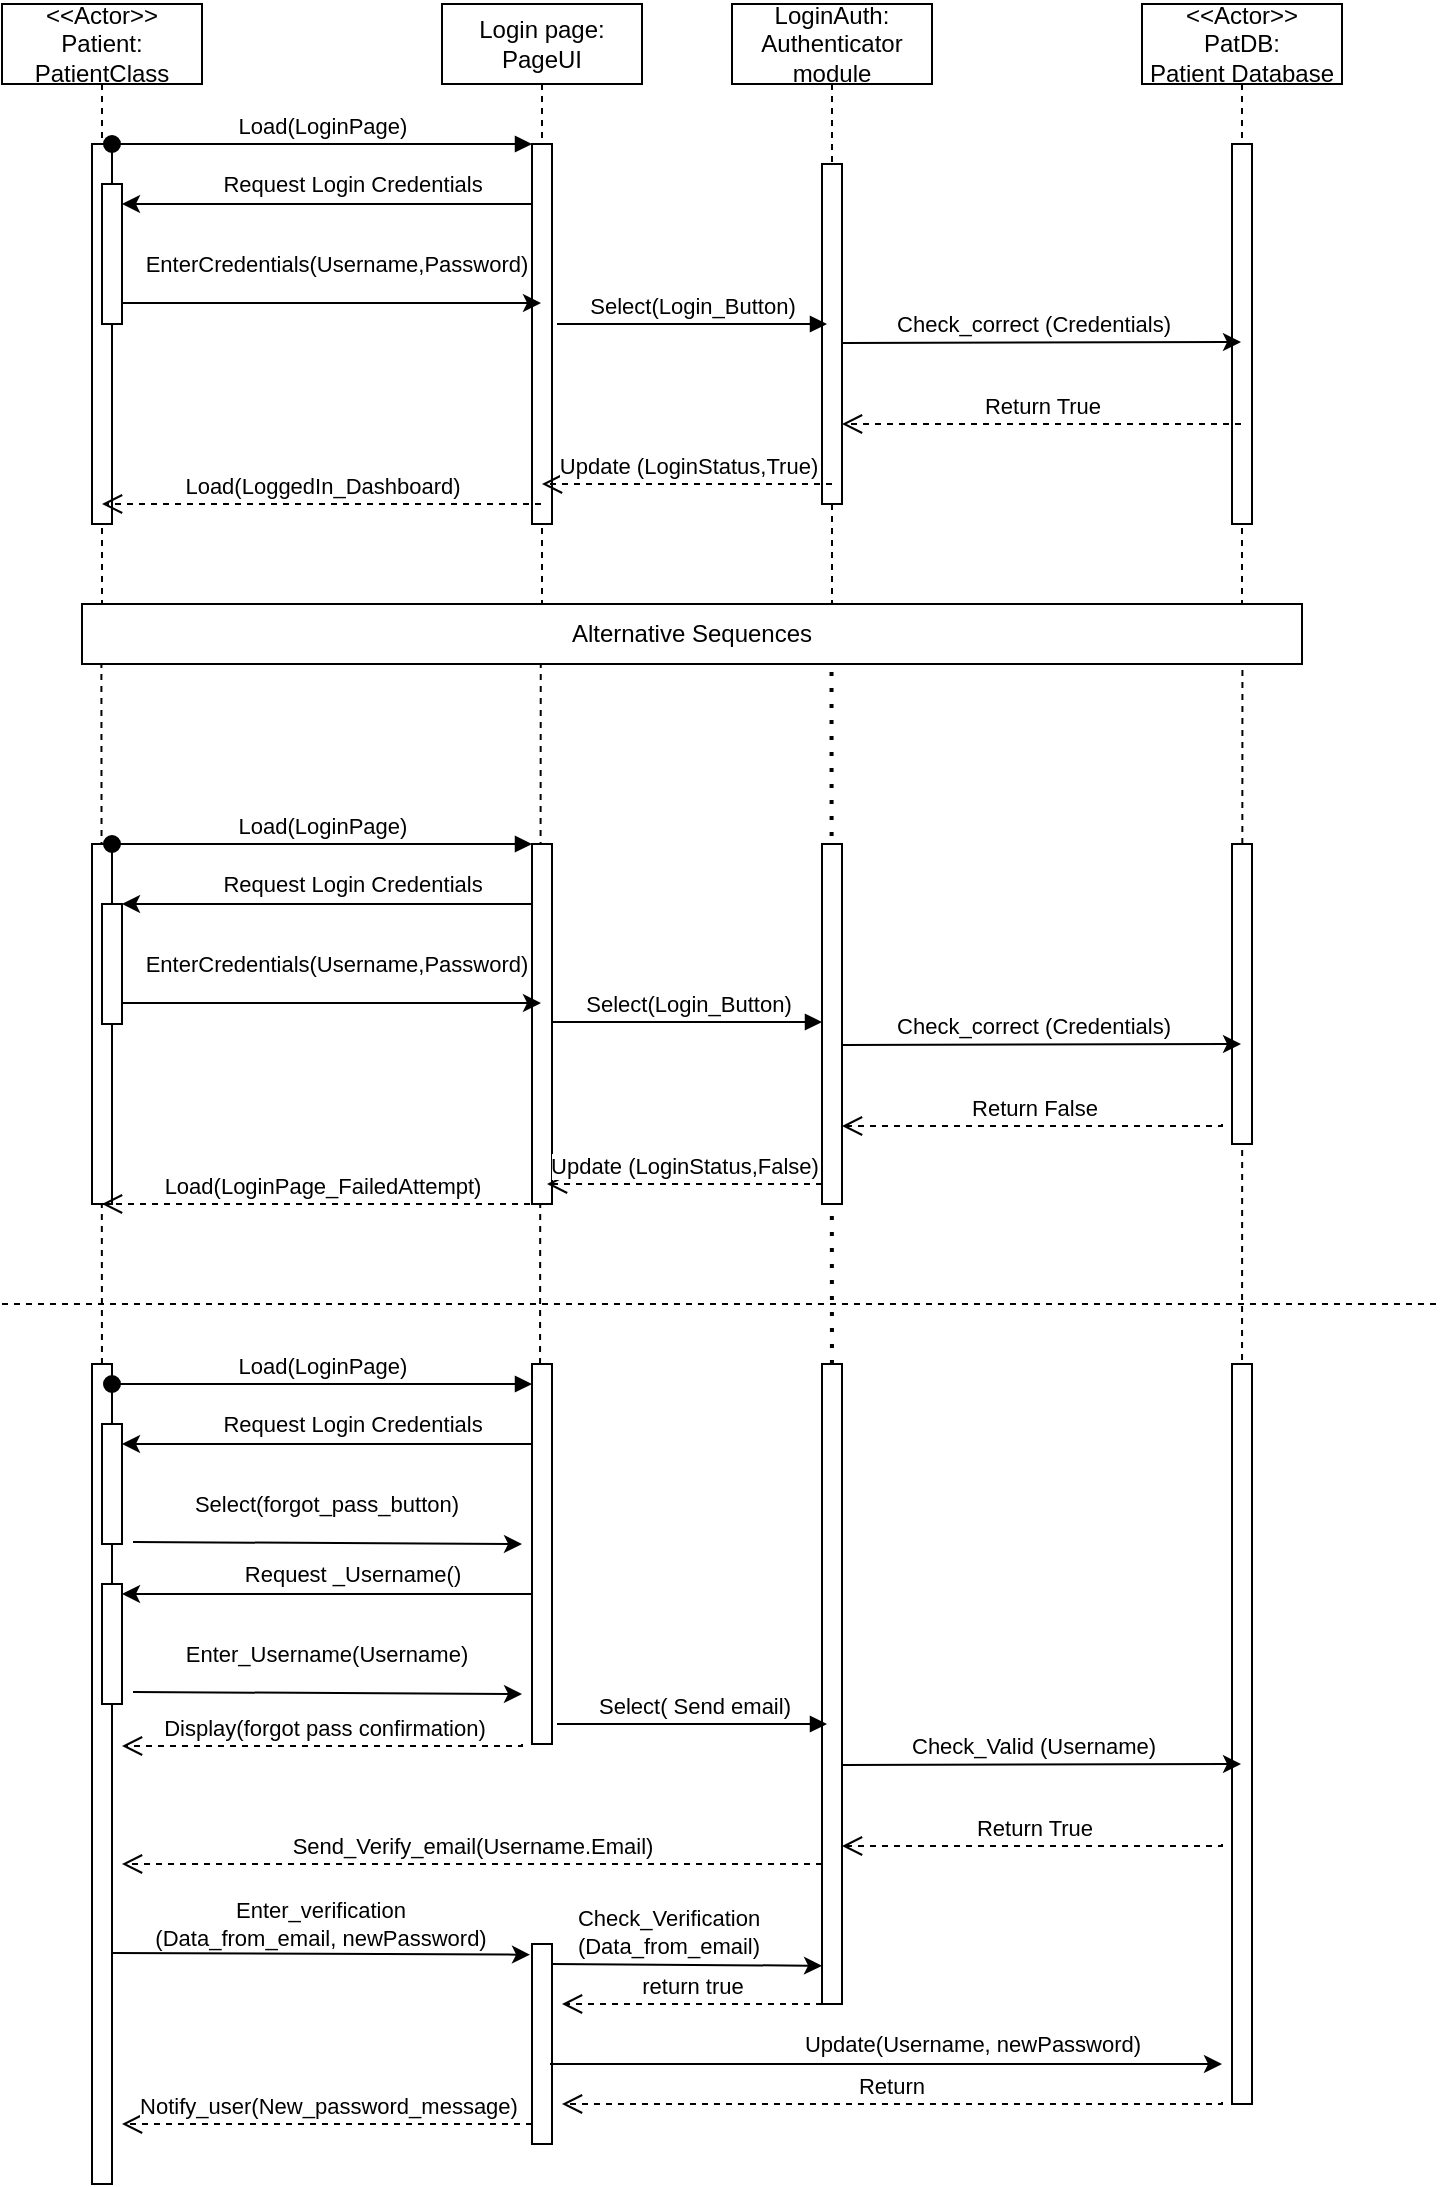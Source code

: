 <mxfile version="21.8.2" type="github">
  <diagram name="Page-1" id="2YBvvXClWsGukQMizWep">
    <mxGraphModel dx="986" dy="459" grid="1" gridSize="10" guides="1" tooltips="1" connect="1" arrows="1" fold="1" page="1" pageScale="1" pageWidth="850" pageHeight="1100" math="0" shadow="0">
      <root>
        <mxCell id="0" />
        <mxCell id="1" parent="0" />
        <mxCell id="aM9ryv3xv72pqoxQDRHE-1" value="Login page:&lt;br&gt;PageUI" style="shape=umlLifeline;perimeter=lifelinePerimeter;whiteSpace=wrap;html=1;container=0;dropTarget=0;collapsible=0;recursiveResize=0;outlineConnect=0;portConstraint=eastwest;newEdgeStyle={&quot;edgeStyle&quot;:&quot;elbowEdgeStyle&quot;,&quot;elbow&quot;:&quot;vertical&quot;,&quot;curved&quot;:0,&quot;rounded&quot;:0};" parent="1" vertex="1">
          <mxGeometry x="280" y="40" width="100" height="300" as="geometry" />
        </mxCell>
        <mxCell id="aM9ryv3xv72pqoxQDRHE-2" value="" style="html=1;points=[];perimeter=orthogonalPerimeter;outlineConnect=0;targetShapes=umlLifeline;portConstraint=eastwest;newEdgeStyle={&quot;edgeStyle&quot;:&quot;elbowEdgeStyle&quot;,&quot;elbow&quot;:&quot;vertical&quot;,&quot;curved&quot;:0,&quot;rounded&quot;:0};" parent="aM9ryv3xv72pqoxQDRHE-1" vertex="1">
          <mxGeometry x="45" y="70" width="10" height="190" as="geometry" />
        </mxCell>
        <mxCell id="aM9ryv3xv72pqoxQDRHE-5" value="LoginAuth:&lt;br&gt;Authenticator module" style="shape=umlLifeline;perimeter=lifelinePerimeter;whiteSpace=wrap;html=1;container=0;dropTarget=0;collapsible=0;recursiveResize=0;outlineConnect=0;portConstraint=eastwest;newEdgeStyle={&quot;edgeStyle&quot;:&quot;elbowEdgeStyle&quot;,&quot;elbow&quot;:&quot;vertical&quot;,&quot;curved&quot;:0,&quot;rounded&quot;:0};" parent="1" vertex="1">
          <mxGeometry x="425" y="40" width="100" height="300" as="geometry" />
        </mxCell>
        <mxCell id="aM9ryv3xv72pqoxQDRHE-6" value="" style="html=1;points=[];perimeter=orthogonalPerimeter;outlineConnect=0;targetShapes=umlLifeline;portConstraint=eastwest;newEdgeStyle={&quot;edgeStyle&quot;:&quot;elbowEdgeStyle&quot;,&quot;elbow&quot;:&quot;vertical&quot;,&quot;curved&quot;:0,&quot;rounded&quot;:0};" parent="aM9ryv3xv72pqoxQDRHE-5" vertex="1">
          <mxGeometry x="45" y="80" width="10" height="170" as="geometry" />
        </mxCell>
        <mxCell id="aM9ryv3xv72pqoxQDRHE-7" value="Select(Login_Button)" style="html=1;verticalAlign=bottom;endArrow=block;edgeStyle=elbowEdgeStyle;elbow=vertical;curved=0;rounded=0;" parent="1" edge="1">
          <mxGeometry relative="1" as="geometry">
            <mxPoint x="337.5" y="200" as="sourcePoint" />
            <Array as="points" />
            <mxPoint x="472.5" y="200" as="targetPoint" />
          </mxGeometry>
        </mxCell>
        <mxCell id="aM9ryv3xv72pqoxQDRHE-8" value="Update (LoginStatus,True)" style="html=1;verticalAlign=bottom;endArrow=open;dashed=1;endSize=8;edgeStyle=elbowEdgeStyle;elbow=vertical;curved=0;rounded=0;" parent="1" edge="1">
          <mxGeometry relative="1" as="geometry">
            <mxPoint x="330" y="280" as="targetPoint" />
            <Array as="points">
              <mxPoint x="425" y="280" />
              <mxPoint x="325" y="300" />
            </Array>
            <mxPoint x="475" y="280" as="sourcePoint" />
          </mxGeometry>
        </mxCell>
        <mxCell id="piu_CtA4Y6ym1tC2iEqm-1" value="&amp;lt;&amp;lt;Actor&amp;gt;&amp;gt;&lt;br&gt;PatDB:&lt;br&gt;Patient Database" style="shape=umlLifeline;perimeter=lifelinePerimeter;whiteSpace=wrap;html=1;container=0;dropTarget=0;collapsible=0;recursiveResize=0;outlineConnect=0;portConstraint=eastwest;newEdgeStyle={&quot;edgeStyle&quot;:&quot;elbowEdgeStyle&quot;,&quot;elbow&quot;:&quot;vertical&quot;,&quot;curved&quot;:0,&quot;rounded&quot;:0};" vertex="1" parent="1">
          <mxGeometry x="630" y="40" width="100" height="300" as="geometry" />
        </mxCell>
        <mxCell id="piu_CtA4Y6ym1tC2iEqm-2" value="" style="html=1;points=[];perimeter=orthogonalPerimeter;outlineConnect=0;targetShapes=umlLifeline;portConstraint=eastwest;newEdgeStyle={&quot;edgeStyle&quot;:&quot;elbowEdgeStyle&quot;,&quot;elbow&quot;:&quot;vertical&quot;,&quot;curved&quot;:0,&quot;rounded&quot;:0};" vertex="1" parent="piu_CtA4Y6ym1tC2iEqm-1">
          <mxGeometry x="45" y="70" width="10" height="190" as="geometry" />
        </mxCell>
        <mxCell id="piu_CtA4Y6ym1tC2iEqm-6" value="" style="endArrow=classic;html=1;rounded=0;" edge="1" parent="1">
          <mxGeometry width="50" height="50" relative="1" as="geometry">
            <mxPoint x="480" y="209.5" as="sourcePoint" />
            <mxPoint x="679.5" y="209" as="targetPoint" />
            <Array as="points">
              <mxPoint x="480" y="209" />
            </Array>
          </mxGeometry>
        </mxCell>
        <mxCell id="piu_CtA4Y6ym1tC2iEqm-16" value="&amp;nbsp;Check_correct (Credentials)" style="edgeLabel;html=1;align=center;verticalAlign=middle;resizable=0;points=[];" vertex="1" connectable="0" parent="piu_CtA4Y6ym1tC2iEqm-6">
          <mxGeometry x="-0.341" y="1" relative="1" as="geometry">
            <mxPoint x="28" y="-8" as="offset" />
          </mxGeometry>
        </mxCell>
        <mxCell id="piu_CtA4Y6ym1tC2iEqm-7" value="&amp;lt;&amp;lt;Actor&amp;gt;&amp;gt;&lt;br&gt;Patient:&lt;br&gt;PatientClass" style="shape=umlLifeline;perimeter=lifelinePerimeter;whiteSpace=wrap;html=1;container=0;dropTarget=0;collapsible=0;recursiveResize=0;outlineConnect=0;portConstraint=eastwest;newEdgeStyle={&quot;edgeStyle&quot;:&quot;elbowEdgeStyle&quot;,&quot;elbow&quot;:&quot;vertical&quot;,&quot;curved&quot;:0,&quot;rounded&quot;:0};" vertex="1" parent="1">
          <mxGeometry x="60" y="40" width="100" height="300" as="geometry" />
        </mxCell>
        <mxCell id="piu_CtA4Y6ym1tC2iEqm-8" value="" style="html=1;points=[];perimeter=orthogonalPerimeter;outlineConnect=0;targetShapes=umlLifeline;portConstraint=eastwest;newEdgeStyle={&quot;edgeStyle&quot;:&quot;elbowEdgeStyle&quot;,&quot;elbow&quot;:&quot;vertical&quot;,&quot;curved&quot;:0,&quot;rounded&quot;:0};" vertex="1" parent="piu_CtA4Y6ym1tC2iEqm-7">
          <mxGeometry x="45" y="70" width="10" height="190" as="geometry" />
        </mxCell>
        <mxCell id="piu_CtA4Y6ym1tC2iEqm-10" value="" style="html=1;points=[];perimeter=orthogonalPerimeter;outlineConnect=0;targetShapes=umlLifeline;portConstraint=eastwest;newEdgeStyle={&quot;edgeStyle&quot;:&quot;elbowEdgeStyle&quot;,&quot;elbow&quot;:&quot;vertical&quot;,&quot;curved&quot;:0,&quot;rounded&quot;:0};" vertex="1" parent="piu_CtA4Y6ym1tC2iEqm-7">
          <mxGeometry x="50" y="90" width="10" height="70" as="geometry" />
        </mxCell>
        <mxCell id="aM9ryv3xv72pqoxQDRHE-3" value="Load(LoginPage)" style="html=1;verticalAlign=bottom;startArrow=oval;endArrow=block;startSize=8;edgeStyle=elbowEdgeStyle;elbow=vertical;curved=0;rounded=0;" parent="1" target="aM9ryv3xv72pqoxQDRHE-2" edge="1" source="piu_CtA4Y6ym1tC2iEqm-8">
          <mxGeometry relative="1" as="geometry">
            <mxPoint x="100" y="110" as="sourcePoint" />
            <Array as="points">
              <mxPoint x="160" y="110" />
            </Array>
            <mxPoint as="offset" />
          </mxGeometry>
        </mxCell>
        <mxCell id="piu_CtA4Y6ym1tC2iEqm-11" value="" style="endArrow=classic;html=1;rounded=0;" edge="1" parent="1" source="aM9ryv3xv72pqoxQDRHE-2">
          <mxGeometry width="50" height="50" relative="1" as="geometry">
            <mxPoint x="219.5" y="140" as="sourcePoint" />
            <mxPoint x="120" y="140" as="targetPoint" />
          </mxGeometry>
        </mxCell>
        <mxCell id="piu_CtA4Y6ym1tC2iEqm-12" value="Request Login Credentials" style="edgeLabel;html=1;align=center;verticalAlign=middle;resizable=0;points=[];" vertex="1" connectable="0" parent="piu_CtA4Y6ym1tC2iEqm-11">
          <mxGeometry x="-0.266" y="-2" relative="1" as="geometry">
            <mxPoint x="-15" y="-8" as="offset" />
          </mxGeometry>
        </mxCell>
        <mxCell id="piu_CtA4Y6ym1tC2iEqm-13" value="" style="endArrow=classic;html=1;rounded=0;" edge="1" parent="1">
          <mxGeometry width="50" height="50" relative="1" as="geometry">
            <mxPoint x="120" y="189.5" as="sourcePoint" />
            <mxPoint x="329.5" y="189.5" as="targetPoint" />
          </mxGeometry>
        </mxCell>
        <mxCell id="piu_CtA4Y6ym1tC2iEqm-14" value="EnterCredentials(Username,Password)" style="edgeLabel;html=1;align=center;verticalAlign=middle;resizable=0;points=[];" vertex="1" connectable="0" parent="piu_CtA4Y6ym1tC2iEqm-13">
          <mxGeometry x="0.333" y="3" relative="1" as="geometry">
            <mxPoint x="-33" y="-17" as="offset" />
          </mxGeometry>
        </mxCell>
        <mxCell id="piu_CtA4Y6ym1tC2iEqm-17" value="Return True" style="html=1;verticalAlign=bottom;endArrow=open;dashed=1;endSize=8;edgeStyle=elbowEdgeStyle;elbow=vertical;curved=0;rounded=0;" edge="1" parent="1" source="piu_CtA4Y6ym1tC2iEqm-1" target="aM9ryv3xv72pqoxQDRHE-6">
          <mxGeometry relative="1" as="geometry">
            <mxPoint x="490" y="250" as="targetPoint" />
            <Array as="points">
              <mxPoint x="585" y="250" />
              <mxPoint x="485" y="270" />
            </Array>
            <mxPoint x="650" y="250" as="sourcePoint" />
          </mxGeometry>
        </mxCell>
        <mxCell id="piu_CtA4Y6ym1tC2iEqm-18" value="Load(LoggedIn_Dashboard)" style="html=1;verticalAlign=bottom;endArrow=open;dashed=1;endSize=8;edgeStyle=elbowEdgeStyle;elbow=vertical;curved=0;rounded=0;" edge="1" parent="1" source="aM9ryv3xv72pqoxQDRHE-1" target="piu_CtA4Y6ym1tC2iEqm-7">
          <mxGeometry relative="1" as="geometry">
            <mxPoint x="140" y="290" as="targetPoint" />
            <Array as="points">
              <mxPoint x="235" y="290" />
              <mxPoint x="135" y="310" />
            </Array>
            <mxPoint x="285" y="290" as="sourcePoint" />
          </mxGeometry>
        </mxCell>
        <mxCell id="piu_CtA4Y6ym1tC2iEqm-20" value="Alternative Sequences" style="rounded=0;whiteSpace=wrap;html=1;" vertex="1" parent="1">
          <mxGeometry x="100" y="340" width="610" height="30" as="geometry" />
        </mxCell>
        <mxCell id="piu_CtA4Y6ym1tC2iEqm-21" value="" style="endArrow=none;dashed=1;html=1;rounded=0;entryX=0.02;entryY=0.937;entryDx=0;entryDy=0;entryPerimeter=0;" edge="1" parent="1">
          <mxGeometry width="50" height="50" relative="1" as="geometry">
            <mxPoint x="110" y="750" as="sourcePoint" />
            <mxPoint x="109.7" y="370" as="targetPoint" />
          </mxGeometry>
        </mxCell>
        <mxCell id="piu_CtA4Y6ym1tC2iEqm-22" value="" style="endArrow=none;dashed=1;html=1;rounded=0;entryX=0.375;entryY=0.97;entryDx=0;entryDy=0;entryPerimeter=0;" edge="1" parent="1">
          <mxGeometry width="50" height="50" relative="1" as="geometry">
            <mxPoint x="329" y="750" as="sourcePoint" />
            <mxPoint x="329.38" y="370" as="targetPoint" />
          </mxGeometry>
        </mxCell>
        <mxCell id="piu_CtA4Y6ym1tC2iEqm-23" value="" style="endArrow=none;dashed=1;html=1;dashPattern=1 3;strokeWidth=2;rounded=0;entryX=0.625;entryY=1.052;entryDx=0;entryDy=0;entryPerimeter=0;" edge="1" parent="1">
          <mxGeometry width="50" height="50" relative="1" as="geometry">
            <mxPoint x="475" y="760" as="sourcePoint" />
            <mxPoint x="474.75" y="370.0" as="targetPoint" />
          </mxGeometry>
        </mxCell>
        <mxCell id="piu_CtA4Y6ym1tC2iEqm-24" value="" style="endArrow=none;dashed=1;html=1;rounded=0;entryX=0.952;entryY=1.052;entryDx=0;entryDy=0;entryPerimeter=0;" edge="1" parent="1">
          <mxGeometry width="50" height="50" relative="1" as="geometry">
            <mxPoint x="680" y="760" as="sourcePoint" />
            <mxPoint x="680.22" y="370.0" as="targetPoint" />
          </mxGeometry>
        </mxCell>
        <mxCell id="piu_CtA4Y6ym1tC2iEqm-25" value="" style="rounded=0;whiteSpace=wrap;html=1;" vertex="1" parent="1">
          <mxGeometry x="105" y="460" width="10" height="180" as="geometry" />
        </mxCell>
        <mxCell id="piu_CtA4Y6ym1tC2iEqm-27" value="" style="endArrow=none;dashed=1;html=1;rounded=0;entryX=0.375;entryY=0.97;entryDx=0;entryDy=0;entryPerimeter=0;" edge="1" parent="1" target="piu_CtA4Y6ym1tC2iEqm-26">
          <mxGeometry width="50" height="50" relative="1" as="geometry">
            <mxPoint x="330.63" y="470.9" as="sourcePoint" />
            <mxPoint x="329.38" y="370" as="targetPoint" />
          </mxGeometry>
        </mxCell>
        <mxCell id="piu_CtA4Y6ym1tC2iEqm-26" value="" style="rounded=0;whiteSpace=wrap;html=1;" vertex="1" parent="1">
          <mxGeometry x="325" y="460" width="10" height="180" as="geometry" />
        </mxCell>
        <mxCell id="piu_CtA4Y6ym1tC2iEqm-28" value="" style="rounded=0;whiteSpace=wrap;html=1;" vertex="1" parent="1">
          <mxGeometry x="470" y="460" width="10" height="180" as="geometry" />
        </mxCell>
        <mxCell id="piu_CtA4Y6ym1tC2iEqm-29" value="" style="rounded=0;whiteSpace=wrap;html=1;" vertex="1" parent="1">
          <mxGeometry x="675" y="460" width="10" height="150" as="geometry" />
        </mxCell>
        <mxCell id="piu_CtA4Y6ym1tC2iEqm-30" value="" style="rounded=0;whiteSpace=wrap;html=1;" vertex="1" parent="1">
          <mxGeometry x="110" y="490" width="10" height="60" as="geometry" />
        </mxCell>
        <mxCell id="piu_CtA4Y6ym1tC2iEqm-43" value="Load(LoginPage)" style="html=1;verticalAlign=bottom;startArrow=oval;endArrow=block;startSize=8;edgeStyle=elbowEdgeStyle;elbow=vertical;curved=0;rounded=0;" edge="1" parent="1">
          <mxGeometry relative="1" as="geometry">
            <mxPoint x="115" y="460" as="sourcePoint" />
            <mxPoint x="325" y="460" as="targetPoint" />
            <Array as="points">
              <mxPoint x="160" y="460" />
            </Array>
            <mxPoint as="offset" />
          </mxGeometry>
        </mxCell>
        <mxCell id="piu_CtA4Y6ym1tC2iEqm-44" value="" style="endArrow=classic;html=1;rounded=0;" edge="1" parent="1">
          <mxGeometry width="50" height="50" relative="1" as="geometry">
            <mxPoint x="325" y="490" as="sourcePoint" />
            <mxPoint x="120" y="490" as="targetPoint" />
          </mxGeometry>
        </mxCell>
        <mxCell id="piu_CtA4Y6ym1tC2iEqm-45" value="Request Login Credentials" style="edgeLabel;html=1;align=center;verticalAlign=middle;resizable=0;points=[];" vertex="1" connectable="0" parent="piu_CtA4Y6ym1tC2iEqm-44">
          <mxGeometry x="-0.266" y="-2" relative="1" as="geometry">
            <mxPoint x="-15" y="-8" as="offset" />
          </mxGeometry>
        </mxCell>
        <mxCell id="piu_CtA4Y6ym1tC2iEqm-46" value="" style="endArrow=classic;html=1;rounded=0;" edge="1" parent="1">
          <mxGeometry width="50" height="50" relative="1" as="geometry">
            <mxPoint x="120" y="539.5" as="sourcePoint" />
            <mxPoint x="329.5" y="539.5" as="targetPoint" />
          </mxGeometry>
        </mxCell>
        <mxCell id="piu_CtA4Y6ym1tC2iEqm-47" value="EnterCredentials(Username,Password)" style="edgeLabel;html=1;align=center;verticalAlign=middle;resizable=0;points=[];" vertex="1" connectable="0" parent="piu_CtA4Y6ym1tC2iEqm-46">
          <mxGeometry x="0.333" y="3" relative="1" as="geometry">
            <mxPoint x="-33" y="-17" as="offset" />
          </mxGeometry>
        </mxCell>
        <mxCell id="piu_CtA4Y6ym1tC2iEqm-48" value="Load(LoginPage_FailedAttempt)" style="html=1;verticalAlign=bottom;endArrow=open;dashed=1;endSize=8;edgeStyle=elbowEdgeStyle;elbow=horizontal;curved=0;rounded=0;" edge="1" parent="1">
          <mxGeometry relative="1" as="geometry">
            <mxPoint x="110" y="640" as="targetPoint" />
            <Array as="points">
              <mxPoint x="235" y="640" />
              <mxPoint x="135" y="660" />
            </Array>
            <mxPoint x="330" y="640" as="sourcePoint" />
          </mxGeometry>
        </mxCell>
        <mxCell id="piu_CtA4Y6ym1tC2iEqm-49" value="Select(Login_Button)" style="html=1;verticalAlign=bottom;endArrow=block;edgeStyle=elbowEdgeStyle;elbow=vertical;curved=0;rounded=0;" edge="1" parent="1">
          <mxGeometry relative="1" as="geometry">
            <mxPoint x="335" y="549" as="sourcePoint" />
            <Array as="points" />
            <mxPoint x="470" y="549" as="targetPoint" />
          </mxGeometry>
        </mxCell>
        <mxCell id="piu_CtA4Y6ym1tC2iEqm-50" value="Update (LoginStatus,False)" style="html=1;verticalAlign=bottom;endArrow=open;dashed=1;endSize=8;edgeStyle=elbowEdgeStyle;elbow=vertical;curved=0;rounded=0;" edge="1" parent="1">
          <mxGeometry relative="1" as="geometry">
            <mxPoint x="332.5" y="630" as="targetPoint" />
            <Array as="points">
              <mxPoint x="427.5" y="630" />
              <mxPoint x="327.5" y="650" />
            </Array>
            <mxPoint x="470" y="630" as="sourcePoint" />
          </mxGeometry>
        </mxCell>
        <mxCell id="piu_CtA4Y6ym1tC2iEqm-51" value="" style="endArrow=classic;html=1;rounded=0;" edge="1" parent="1">
          <mxGeometry width="50" height="50" relative="1" as="geometry">
            <mxPoint x="480" y="560.5" as="sourcePoint" />
            <mxPoint x="679.5" y="560" as="targetPoint" />
            <Array as="points">
              <mxPoint x="480" y="560" />
            </Array>
          </mxGeometry>
        </mxCell>
        <mxCell id="piu_CtA4Y6ym1tC2iEqm-52" value="&amp;nbsp;Check_correct (Credentials)" style="edgeLabel;html=1;align=center;verticalAlign=middle;resizable=0;points=[];" vertex="1" connectable="0" parent="piu_CtA4Y6ym1tC2iEqm-51">
          <mxGeometry x="-0.341" y="1" relative="1" as="geometry">
            <mxPoint x="28" y="-8" as="offset" />
          </mxGeometry>
        </mxCell>
        <mxCell id="piu_CtA4Y6ym1tC2iEqm-53" value="Return False" style="html=1;verticalAlign=bottom;endArrow=open;dashed=1;endSize=8;edgeStyle=elbowEdgeStyle;elbow=vertical;curved=0;rounded=0;" edge="1" parent="1">
          <mxGeometry relative="1" as="geometry">
            <mxPoint x="480" y="601" as="targetPoint" />
            <Array as="points">
              <mxPoint x="585" y="601" />
              <mxPoint x="485" y="621" />
            </Array>
            <mxPoint x="670" y="600" as="sourcePoint" />
          </mxGeometry>
        </mxCell>
        <mxCell id="piu_CtA4Y6ym1tC2iEqm-54" value="" style="endArrow=none;dashed=1;html=1;rounded=0;" edge="1" parent="1">
          <mxGeometry width="50" height="50" relative="1" as="geometry">
            <mxPoint x="60" y="690" as="sourcePoint" />
            <mxPoint x="780" y="690" as="targetPoint" />
          </mxGeometry>
        </mxCell>
        <mxCell id="piu_CtA4Y6ym1tC2iEqm-55" value="" style="rounded=0;whiteSpace=wrap;html=1;" vertex="1" parent="1">
          <mxGeometry x="105" y="720" width="10" height="410" as="geometry" />
        </mxCell>
        <mxCell id="piu_CtA4Y6ym1tC2iEqm-56" value="" style="rounded=0;whiteSpace=wrap;html=1;" vertex="1" parent="1">
          <mxGeometry x="325" y="720" width="10" height="190" as="geometry" />
        </mxCell>
        <mxCell id="piu_CtA4Y6ym1tC2iEqm-57" value="" style="rounded=0;whiteSpace=wrap;html=1;" vertex="1" parent="1">
          <mxGeometry x="470" y="720" width="10" height="320" as="geometry" />
        </mxCell>
        <mxCell id="piu_CtA4Y6ym1tC2iEqm-58" value="" style="rounded=0;whiteSpace=wrap;html=1;" vertex="1" parent="1">
          <mxGeometry x="675" y="720" width="10" height="370" as="geometry" />
        </mxCell>
        <mxCell id="piu_CtA4Y6ym1tC2iEqm-59" value="" style="rounded=0;whiteSpace=wrap;html=1;" vertex="1" parent="1">
          <mxGeometry x="110" y="750" width="10" height="60" as="geometry" />
        </mxCell>
        <mxCell id="piu_CtA4Y6ym1tC2iEqm-60" value="Load(LoginPage)" style="html=1;verticalAlign=bottom;startArrow=oval;endArrow=block;startSize=8;edgeStyle=elbowEdgeStyle;elbow=vertical;curved=0;rounded=0;" edge="1" parent="1">
          <mxGeometry relative="1" as="geometry">
            <mxPoint x="115" y="730" as="sourcePoint" />
            <mxPoint x="325" y="730" as="targetPoint" />
            <Array as="points">
              <mxPoint x="160" y="730" />
            </Array>
            <mxPoint as="offset" />
          </mxGeometry>
        </mxCell>
        <mxCell id="piu_CtA4Y6ym1tC2iEqm-61" value="" style="endArrow=classic;html=1;rounded=0;" edge="1" parent="1">
          <mxGeometry width="50" height="50" relative="1" as="geometry">
            <mxPoint x="325" y="760" as="sourcePoint" />
            <mxPoint x="120" y="760" as="targetPoint" />
          </mxGeometry>
        </mxCell>
        <mxCell id="piu_CtA4Y6ym1tC2iEqm-62" value="Request Login Credentials" style="edgeLabel;html=1;align=center;verticalAlign=middle;resizable=0;points=[];" vertex="1" connectable="0" parent="piu_CtA4Y6ym1tC2iEqm-61">
          <mxGeometry x="-0.266" y="-2" relative="1" as="geometry">
            <mxPoint x="-15" y="-8" as="offset" />
          </mxGeometry>
        </mxCell>
        <mxCell id="piu_CtA4Y6ym1tC2iEqm-63" value="" style="endArrow=classic;html=1;rounded=0;" edge="1" parent="1">
          <mxGeometry width="50" height="50" relative="1" as="geometry">
            <mxPoint x="125.5" y="809" as="sourcePoint" />
            <mxPoint x="320" y="810" as="targetPoint" />
          </mxGeometry>
        </mxCell>
        <mxCell id="piu_CtA4Y6ym1tC2iEqm-64" value="Select(forgot_pass_button)" style="edgeLabel;html=1;align=center;verticalAlign=middle;resizable=0;points=[];" vertex="1" connectable="0" parent="piu_CtA4Y6ym1tC2iEqm-63">
          <mxGeometry x="0.333" y="3" relative="1" as="geometry">
            <mxPoint x="-33" y="-17" as="offset" />
          </mxGeometry>
        </mxCell>
        <mxCell id="piu_CtA4Y6ym1tC2iEqm-65" value="" style="rounded=0;whiteSpace=wrap;html=1;" vertex="1" parent="1">
          <mxGeometry x="110" y="830" width="10" height="60" as="geometry" />
        </mxCell>
        <mxCell id="piu_CtA4Y6ym1tC2iEqm-66" value="" style="endArrow=classic;html=1;rounded=0;" edge="1" parent="1">
          <mxGeometry width="50" height="50" relative="1" as="geometry">
            <mxPoint x="325" y="835" as="sourcePoint" />
            <mxPoint x="120" y="835" as="targetPoint" />
          </mxGeometry>
        </mxCell>
        <mxCell id="piu_CtA4Y6ym1tC2iEqm-67" value="Request _Username()" style="edgeLabel;html=1;align=center;verticalAlign=middle;resizable=0;points=[];" vertex="1" connectable="0" parent="piu_CtA4Y6ym1tC2iEqm-66">
          <mxGeometry x="-0.266" y="-2" relative="1" as="geometry">
            <mxPoint x="-15" y="-8" as="offset" />
          </mxGeometry>
        </mxCell>
        <mxCell id="piu_CtA4Y6ym1tC2iEqm-68" value="" style="endArrow=classic;html=1;rounded=0;" edge="1" parent="1">
          <mxGeometry width="50" height="50" relative="1" as="geometry">
            <mxPoint x="125.5" y="884" as="sourcePoint" />
            <mxPoint x="320" y="885" as="targetPoint" />
          </mxGeometry>
        </mxCell>
        <mxCell id="piu_CtA4Y6ym1tC2iEqm-69" value="Enter_Username(Username)" style="edgeLabel;html=1;align=center;verticalAlign=middle;resizable=0;points=[];" vertex="1" connectable="0" parent="piu_CtA4Y6ym1tC2iEqm-68">
          <mxGeometry x="0.333" y="3" relative="1" as="geometry">
            <mxPoint x="-33" y="-17" as="offset" />
          </mxGeometry>
        </mxCell>
        <mxCell id="piu_CtA4Y6ym1tC2iEqm-70" value="Select( Send email)" style="html=1;verticalAlign=bottom;endArrow=block;edgeStyle=elbowEdgeStyle;elbow=vertical;curved=0;rounded=0;" edge="1" parent="1">
          <mxGeometry x="0.007" relative="1" as="geometry">
            <mxPoint x="337.5" y="900" as="sourcePoint" />
            <Array as="points" />
            <mxPoint x="472.5" y="900" as="targetPoint" />
            <mxPoint as="offset" />
          </mxGeometry>
        </mxCell>
        <mxCell id="piu_CtA4Y6ym1tC2iEqm-71" value="Send_Verify_email(Username.Email)" style="html=1;verticalAlign=bottom;endArrow=open;dashed=1;endSize=8;edgeStyle=elbowEdgeStyle;elbow=vertical;curved=0;rounded=0;" edge="1" parent="1">
          <mxGeometry relative="1" as="geometry">
            <mxPoint x="120" y="970" as="targetPoint" />
            <Array as="points">
              <mxPoint x="427.5" y="970" />
              <mxPoint x="327.5" y="990" />
            </Array>
            <mxPoint x="470" y="970" as="sourcePoint" />
          </mxGeometry>
        </mxCell>
        <mxCell id="piu_CtA4Y6ym1tC2iEqm-72" value="" style="endArrow=classic;html=1;rounded=0;" edge="1" parent="1">
          <mxGeometry width="50" height="50" relative="1" as="geometry">
            <mxPoint x="480" y="920.5" as="sourcePoint" />
            <mxPoint x="679.5" y="920" as="targetPoint" />
            <Array as="points">
              <mxPoint x="480" y="920" />
            </Array>
          </mxGeometry>
        </mxCell>
        <mxCell id="piu_CtA4Y6ym1tC2iEqm-73" value="&amp;nbsp;Check_Valid (Username)" style="edgeLabel;html=1;align=center;verticalAlign=middle;resizable=0;points=[];" vertex="1" connectable="0" parent="piu_CtA4Y6ym1tC2iEqm-72">
          <mxGeometry x="-0.341" y="1" relative="1" as="geometry">
            <mxPoint x="28" y="-8" as="offset" />
          </mxGeometry>
        </mxCell>
        <mxCell id="piu_CtA4Y6ym1tC2iEqm-74" value="Return True" style="html=1;verticalAlign=bottom;endArrow=open;dashed=1;endSize=8;edgeStyle=elbowEdgeStyle;elbow=vertical;curved=0;rounded=0;" edge="1" parent="1">
          <mxGeometry relative="1" as="geometry">
            <mxPoint x="480" y="961" as="targetPoint" />
            <Array as="points">
              <mxPoint x="585" y="961" />
              <mxPoint x="485" y="981" />
            </Array>
            <mxPoint x="670" y="960" as="sourcePoint" />
          </mxGeometry>
        </mxCell>
        <mxCell id="piu_CtA4Y6ym1tC2iEqm-75" value="" style="rounded=0;whiteSpace=wrap;html=1;" vertex="1" parent="1">
          <mxGeometry x="325" y="1010" width="10" height="100" as="geometry" />
        </mxCell>
        <mxCell id="piu_CtA4Y6ym1tC2iEqm-76" value="Display(forgot pass confirmation)" style="html=1;verticalAlign=bottom;endArrow=open;dashed=1;endSize=8;edgeStyle=elbowEdgeStyle;elbow=vertical;curved=0;rounded=0;" edge="1" parent="1">
          <mxGeometry relative="1" as="geometry">
            <mxPoint x="120" y="911" as="targetPoint" />
            <Array as="points">
              <mxPoint x="235" y="911" />
              <mxPoint x="135" y="931" />
            </Array>
            <mxPoint x="320" y="910" as="sourcePoint" />
          </mxGeometry>
        </mxCell>
        <mxCell id="piu_CtA4Y6ym1tC2iEqm-77" value="" style="endArrow=classic;html=1;rounded=0;exitX=1.1;exitY=0.863;exitDx=0;exitDy=0;exitPerimeter=0;entryX=0;entryY=0.14;entryDx=0;entryDy=0;entryPerimeter=0;" edge="1" parent="1">
          <mxGeometry width="50" height="50" relative="1" as="geometry">
            <mxPoint x="115" y="1014.5" as="sourcePoint" />
            <mxPoint x="324" y="1015.34" as="targetPoint" />
          </mxGeometry>
        </mxCell>
        <mxCell id="piu_CtA4Y6ym1tC2iEqm-78" value="Enter_verification&lt;br&gt;(Data_from_email, newPassword)" style="edgeLabel;html=1;align=center;verticalAlign=middle;resizable=0;points=[];" vertex="1" connectable="0" parent="piu_CtA4Y6ym1tC2iEqm-77">
          <mxGeometry x="0.292" y="2" relative="1" as="geometry">
            <mxPoint x="-31" y="-13" as="offset" />
          </mxGeometry>
        </mxCell>
        <mxCell id="piu_CtA4Y6ym1tC2iEqm-79" value="" style="endArrow=classic;html=1;rounded=0;exitX=0.75;exitY=0;exitDx=0;exitDy=0;entryX=-0.2;entryY=0.909;entryDx=0;entryDy=0;entryPerimeter=0;" edge="1" parent="1">
          <mxGeometry width="50" height="50" relative="1" as="geometry">
            <mxPoint x="334.5" y="1020" as="sourcePoint" />
            <mxPoint x="470" y="1020.88" as="targetPoint" />
          </mxGeometry>
        </mxCell>
        <mxCell id="piu_CtA4Y6ym1tC2iEqm-80" value="Check_Verification&lt;br&gt;(Data_from_email)" style="edgeLabel;html=1;align=center;verticalAlign=middle;resizable=0;points=[];" vertex="1" connectable="0" parent="piu_CtA4Y6ym1tC2iEqm-79">
          <mxGeometry x="0.448" y="-3" relative="1" as="geometry">
            <mxPoint x="-40" y="-20" as="offset" />
          </mxGeometry>
        </mxCell>
        <mxCell id="piu_CtA4Y6ym1tC2iEqm-81" value="return true" style="html=1;verticalAlign=bottom;endArrow=open;dashed=1;endSize=8;edgeStyle=elbowEdgeStyle;elbow=vertical;curved=0;rounded=0;" edge="1" parent="1">
          <mxGeometry relative="1" as="geometry">
            <mxPoint x="340" y="1040" as="targetPoint" />
            <Array as="points" />
            <mxPoint x="470" y="1040" as="sourcePoint" />
          </mxGeometry>
        </mxCell>
        <mxCell id="piu_CtA4Y6ym1tC2iEqm-82" value="" style="endArrow=classic;html=1;rounded=0;exitX=0.9;exitY=0.6;exitDx=0;exitDy=0;exitPerimeter=0;" edge="1" parent="1" source="piu_CtA4Y6ym1tC2iEqm-75">
          <mxGeometry width="50" height="50" relative="1" as="geometry">
            <mxPoint x="380" y="1040" as="sourcePoint" />
            <mxPoint x="670" y="1070" as="targetPoint" />
            <Array as="points">
              <mxPoint x="430" y="1070" />
            </Array>
          </mxGeometry>
        </mxCell>
        <mxCell id="piu_CtA4Y6ym1tC2iEqm-83" value="Update(Username, newPassword)" style="edgeLabel;html=1;align=center;verticalAlign=middle;resizable=0;points=[];" vertex="1" connectable="0" parent="piu_CtA4Y6ym1tC2iEqm-82">
          <mxGeometry x="0.015" y="2" relative="1" as="geometry">
            <mxPoint x="40" y="-8" as="offset" />
          </mxGeometry>
        </mxCell>
        <mxCell id="piu_CtA4Y6ym1tC2iEqm-84" value="Return&amp;nbsp;" style="html=1;verticalAlign=bottom;endArrow=open;dashed=1;endSize=8;edgeStyle=elbowEdgeStyle;elbow=vertical;curved=0;rounded=0;" edge="1" parent="1">
          <mxGeometry relative="1" as="geometry">
            <mxPoint x="340" y="1090" as="targetPoint" />
            <Array as="points">
              <mxPoint x="810" y="1090" />
              <mxPoint x="485" y="1110" />
            </Array>
            <mxPoint x="670" y="1089" as="sourcePoint" />
          </mxGeometry>
        </mxCell>
        <mxCell id="piu_CtA4Y6ym1tC2iEqm-86" value="Notify_user(New_password_message)" style="html=1;verticalAlign=bottom;endArrow=open;dashed=1;endSize=8;edgeStyle=elbowEdgeStyle;elbow=vertical;curved=0;rounded=0;" edge="1" parent="1">
          <mxGeometry relative="1" as="geometry">
            <mxPoint x="120" y="1100" as="targetPoint" />
            <Array as="points">
              <mxPoint x="282.5" y="1100" />
              <mxPoint x="182.5" y="1120" />
            </Array>
            <mxPoint x="325" y="1100" as="sourcePoint" />
          </mxGeometry>
        </mxCell>
      </root>
    </mxGraphModel>
  </diagram>
</mxfile>
